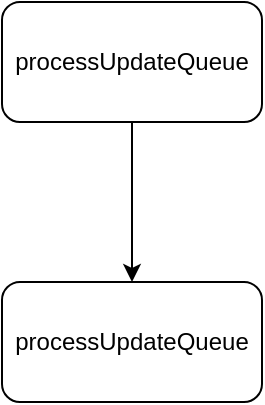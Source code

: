 <mxfile>
    <diagram id="l2ApqqOVgiR8nJZXY1U3" name="Page-1">
        <mxGraphModel dx="238" dy="855" grid="1" gridSize="10" guides="1" tooltips="1" connect="1" arrows="1" fold="1" page="0" pageScale="1" pageWidth="827" pageHeight="1169" math="0" shadow="0">
            <root>
                <mxCell id="0"/>
                <mxCell id="1" parent="0"/>
                <mxCell id="4" value="" style="edgeStyle=none;html=1;" parent="1" source="2" target="3" edge="1">
                    <mxGeometry relative="1" as="geometry"/>
                </mxCell>
                <mxCell id="2" value="processUpdateQueue" style="rounded=1;whiteSpace=wrap;html=1;" parent="1" vertex="1">
                    <mxGeometry x="120" y="60" width="130" height="60" as="geometry"/>
                </mxCell>
                <mxCell id="3" value="processUpdateQueue" style="rounded=1;whiteSpace=wrap;html=1;" parent="1" vertex="1">
                    <mxGeometry x="120" y="200" width="130" height="60" as="geometry"/>
                </mxCell>
            </root>
        </mxGraphModel>
    </diagram>
</mxfile>
